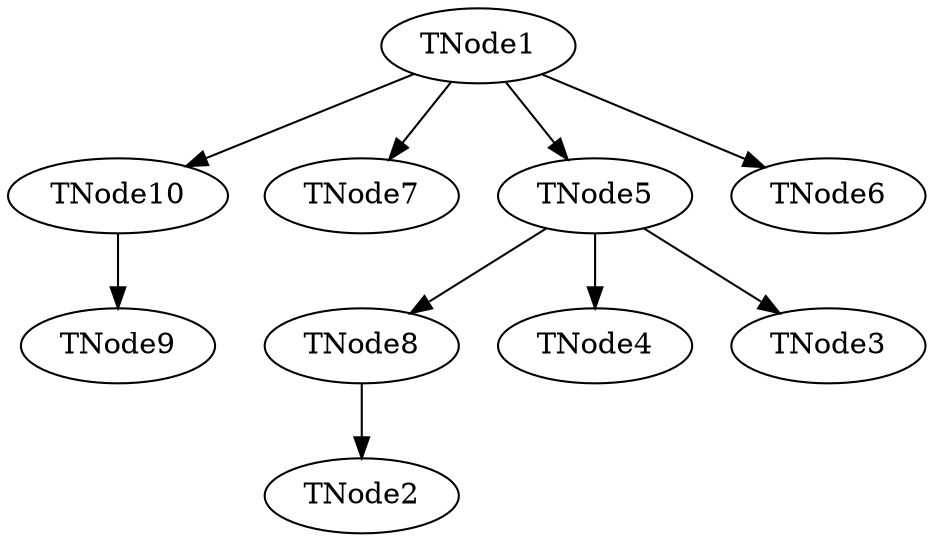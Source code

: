 digraph H {
  TNode1 -> TNode10;
  TNode1 -> TNode7;
  TNode10 -> TNode9;
  TNode8 -> TNode2;
  TNode5 -> TNode8;
  TNode1 -> TNode6;
  TNode1 -> TNode5;
  TNode5 -> TNode4;
  TNode5 -> TNode3;
}
